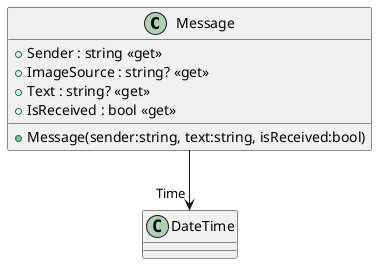 @startuml
class Message {
    + Sender : string <<get>>
    + ImageSource : string? <<get>>
    + Text : string? <<get>>
    + IsReceived : bool <<get>>
    + Message(sender:string, text:string, isReceived:bool)
}
Message --> "Time" DateTime
@enduml
